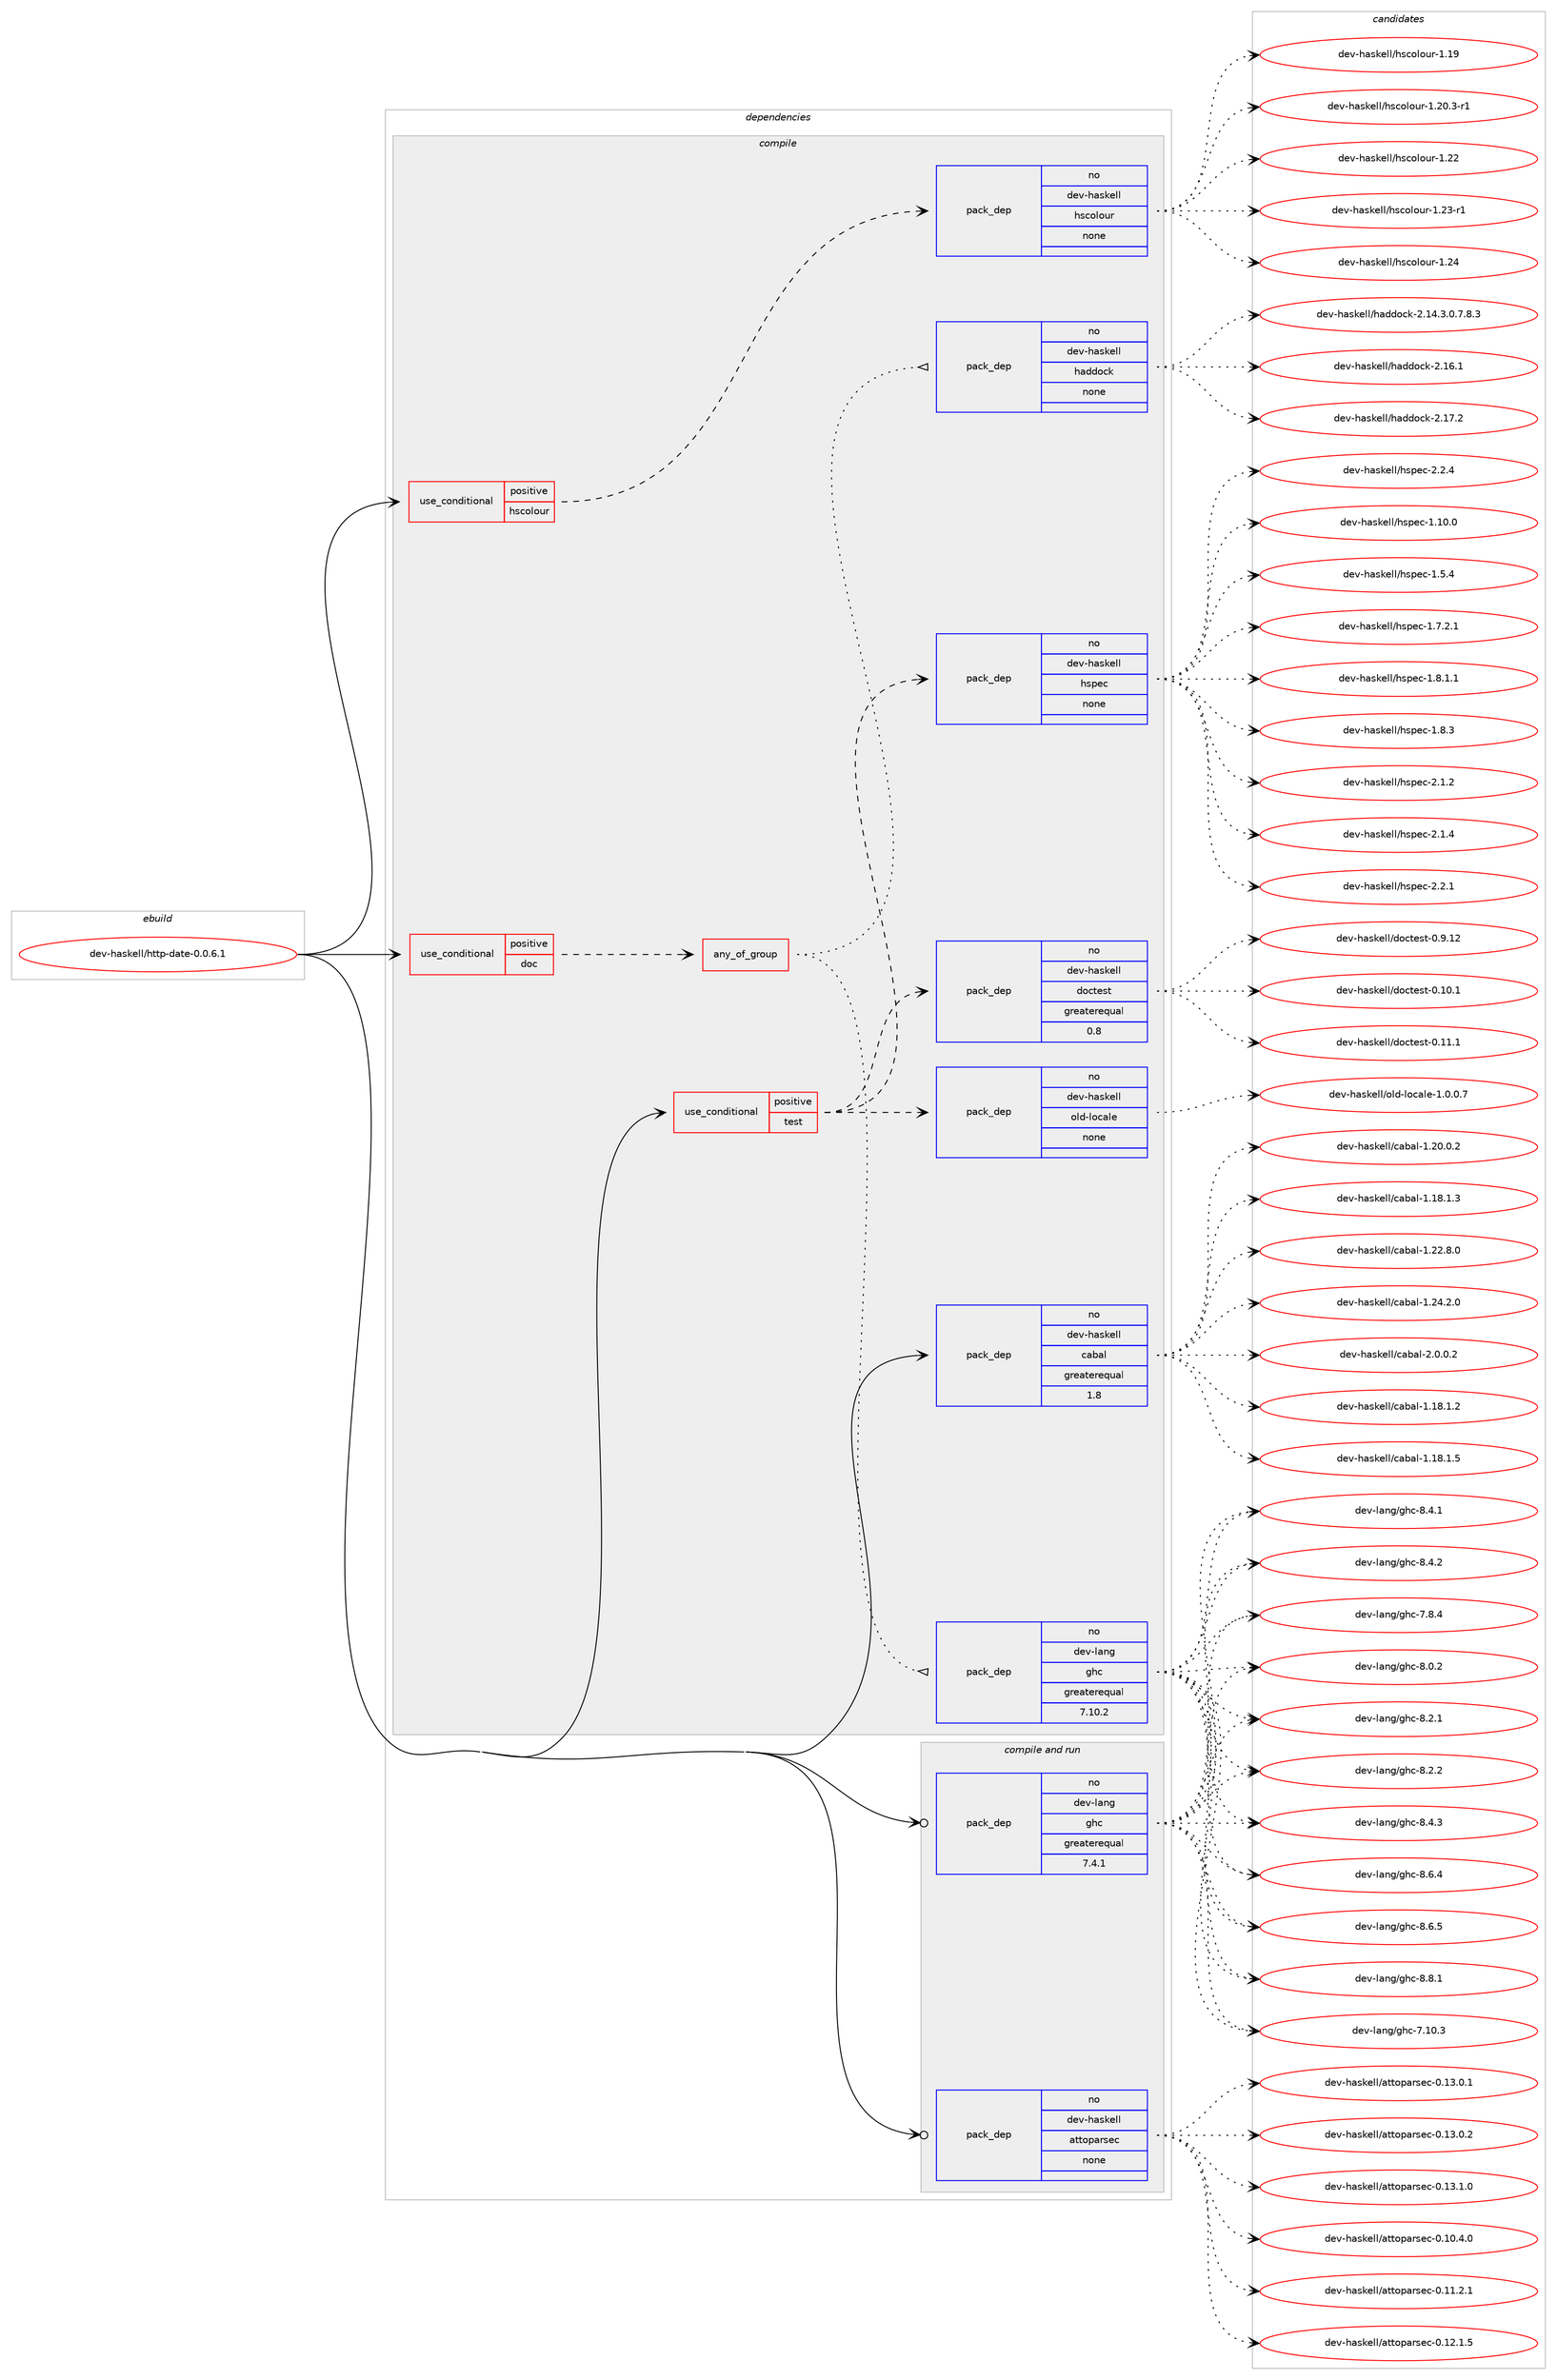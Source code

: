 digraph prolog {

# *************
# Graph options
# *************

newrank=true;
concentrate=true;
compound=true;
graph [rankdir=LR,fontname=Helvetica,fontsize=10,ranksep=1.5];#, ranksep=2.5, nodesep=0.2];
edge  [arrowhead=vee];
node  [fontname=Helvetica,fontsize=10];

# **********
# The ebuild
# **********

subgraph cluster_leftcol {
color=gray;
rank=same;
label=<<i>ebuild</i>>;
id [label="dev-haskell/http-date-0.0.6.1", color=red, width=4, href="../dev-haskell/http-date-0.0.6.1.svg"];
}

# ****************
# The dependencies
# ****************

subgraph cluster_midcol {
color=gray;
label=<<i>dependencies</i>>;
subgraph cluster_compile {
fillcolor="#eeeeee";
style=filled;
label=<<i>compile</i>>;
subgraph cond126330 {
dependency536511 [label=<<TABLE BORDER="0" CELLBORDER="1" CELLSPACING="0" CELLPADDING="4"><TR><TD ROWSPAN="3" CELLPADDING="10">use_conditional</TD></TR><TR><TD>positive</TD></TR><TR><TD>doc</TD></TR></TABLE>>, shape=none, color=red];
subgraph any10060 {
dependency536512 [label=<<TABLE BORDER="0" CELLBORDER="1" CELLSPACING="0" CELLPADDING="4"><TR><TD CELLPADDING="10">any_of_group</TD></TR></TABLE>>, shape=none, color=red];subgraph pack399764 {
dependency536513 [label=<<TABLE BORDER="0" CELLBORDER="1" CELLSPACING="0" CELLPADDING="4" WIDTH="220"><TR><TD ROWSPAN="6" CELLPADDING="30">pack_dep</TD></TR><TR><TD WIDTH="110">no</TD></TR><TR><TD>dev-haskell</TD></TR><TR><TD>haddock</TD></TR><TR><TD>none</TD></TR><TR><TD></TD></TR></TABLE>>, shape=none, color=blue];
}
dependency536512:e -> dependency536513:w [weight=20,style="dotted",arrowhead="oinv"];
subgraph pack399765 {
dependency536514 [label=<<TABLE BORDER="0" CELLBORDER="1" CELLSPACING="0" CELLPADDING="4" WIDTH="220"><TR><TD ROWSPAN="6" CELLPADDING="30">pack_dep</TD></TR><TR><TD WIDTH="110">no</TD></TR><TR><TD>dev-lang</TD></TR><TR><TD>ghc</TD></TR><TR><TD>greaterequal</TD></TR><TR><TD>7.10.2</TD></TR></TABLE>>, shape=none, color=blue];
}
dependency536512:e -> dependency536514:w [weight=20,style="dotted",arrowhead="oinv"];
}
dependency536511:e -> dependency536512:w [weight=20,style="dashed",arrowhead="vee"];
}
id:e -> dependency536511:w [weight=20,style="solid",arrowhead="vee"];
subgraph cond126331 {
dependency536515 [label=<<TABLE BORDER="0" CELLBORDER="1" CELLSPACING="0" CELLPADDING="4"><TR><TD ROWSPAN="3" CELLPADDING="10">use_conditional</TD></TR><TR><TD>positive</TD></TR><TR><TD>hscolour</TD></TR></TABLE>>, shape=none, color=red];
subgraph pack399766 {
dependency536516 [label=<<TABLE BORDER="0" CELLBORDER="1" CELLSPACING="0" CELLPADDING="4" WIDTH="220"><TR><TD ROWSPAN="6" CELLPADDING="30">pack_dep</TD></TR><TR><TD WIDTH="110">no</TD></TR><TR><TD>dev-haskell</TD></TR><TR><TD>hscolour</TD></TR><TR><TD>none</TD></TR><TR><TD></TD></TR></TABLE>>, shape=none, color=blue];
}
dependency536515:e -> dependency536516:w [weight=20,style="dashed",arrowhead="vee"];
}
id:e -> dependency536515:w [weight=20,style="solid",arrowhead="vee"];
subgraph cond126332 {
dependency536517 [label=<<TABLE BORDER="0" CELLBORDER="1" CELLSPACING="0" CELLPADDING="4"><TR><TD ROWSPAN="3" CELLPADDING="10">use_conditional</TD></TR><TR><TD>positive</TD></TR><TR><TD>test</TD></TR></TABLE>>, shape=none, color=red];
subgraph pack399767 {
dependency536518 [label=<<TABLE BORDER="0" CELLBORDER="1" CELLSPACING="0" CELLPADDING="4" WIDTH="220"><TR><TD ROWSPAN="6" CELLPADDING="30">pack_dep</TD></TR><TR><TD WIDTH="110">no</TD></TR><TR><TD>dev-haskell</TD></TR><TR><TD>doctest</TD></TR><TR><TD>greaterequal</TD></TR><TR><TD>0.8</TD></TR></TABLE>>, shape=none, color=blue];
}
dependency536517:e -> dependency536518:w [weight=20,style="dashed",arrowhead="vee"];
subgraph pack399768 {
dependency536519 [label=<<TABLE BORDER="0" CELLBORDER="1" CELLSPACING="0" CELLPADDING="4" WIDTH="220"><TR><TD ROWSPAN="6" CELLPADDING="30">pack_dep</TD></TR><TR><TD WIDTH="110">no</TD></TR><TR><TD>dev-haskell</TD></TR><TR><TD>hspec</TD></TR><TR><TD>none</TD></TR><TR><TD></TD></TR></TABLE>>, shape=none, color=blue];
}
dependency536517:e -> dependency536519:w [weight=20,style="dashed",arrowhead="vee"];
subgraph pack399769 {
dependency536520 [label=<<TABLE BORDER="0" CELLBORDER="1" CELLSPACING="0" CELLPADDING="4" WIDTH="220"><TR><TD ROWSPAN="6" CELLPADDING="30">pack_dep</TD></TR><TR><TD WIDTH="110">no</TD></TR><TR><TD>dev-haskell</TD></TR><TR><TD>old-locale</TD></TR><TR><TD>none</TD></TR><TR><TD></TD></TR></TABLE>>, shape=none, color=blue];
}
dependency536517:e -> dependency536520:w [weight=20,style="dashed",arrowhead="vee"];
}
id:e -> dependency536517:w [weight=20,style="solid",arrowhead="vee"];
subgraph pack399770 {
dependency536521 [label=<<TABLE BORDER="0" CELLBORDER="1" CELLSPACING="0" CELLPADDING="4" WIDTH="220"><TR><TD ROWSPAN="6" CELLPADDING="30">pack_dep</TD></TR><TR><TD WIDTH="110">no</TD></TR><TR><TD>dev-haskell</TD></TR><TR><TD>cabal</TD></TR><TR><TD>greaterequal</TD></TR><TR><TD>1.8</TD></TR></TABLE>>, shape=none, color=blue];
}
id:e -> dependency536521:w [weight=20,style="solid",arrowhead="vee"];
}
subgraph cluster_compileandrun {
fillcolor="#eeeeee";
style=filled;
label=<<i>compile and run</i>>;
subgraph pack399771 {
dependency536522 [label=<<TABLE BORDER="0" CELLBORDER="1" CELLSPACING="0" CELLPADDING="4" WIDTH="220"><TR><TD ROWSPAN="6" CELLPADDING="30">pack_dep</TD></TR><TR><TD WIDTH="110">no</TD></TR><TR><TD>dev-haskell</TD></TR><TR><TD>attoparsec</TD></TR><TR><TD>none</TD></TR><TR><TD></TD></TR></TABLE>>, shape=none, color=blue];
}
id:e -> dependency536522:w [weight=20,style="solid",arrowhead="odotvee"];
subgraph pack399772 {
dependency536523 [label=<<TABLE BORDER="0" CELLBORDER="1" CELLSPACING="0" CELLPADDING="4" WIDTH="220"><TR><TD ROWSPAN="6" CELLPADDING="30">pack_dep</TD></TR><TR><TD WIDTH="110">no</TD></TR><TR><TD>dev-lang</TD></TR><TR><TD>ghc</TD></TR><TR><TD>greaterequal</TD></TR><TR><TD>7.4.1</TD></TR></TABLE>>, shape=none, color=blue];
}
id:e -> dependency536523:w [weight=20,style="solid",arrowhead="odotvee"];
}
subgraph cluster_run {
fillcolor="#eeeeee";
style=filled;
label=<<i>run</i>>;
}
}

# **************
# The candidates
# **************

subgraph cluster_choices {
rank=same;
color=gray;
label=<<i>candidates</i>>;

subgraph choice399764 {
color=black;
nodesep=1;
choice1001011184510497115107101108108471049710010011199107455046495246514648465546564651 [label="dev-haskell/haddock-2.14.3.0.7.8.3", color=red, width=4,href="../dev-haskell/haddock-2.14.3.0.7.8.3.svg"];
choice100101118451049711510710110810847104971001001119910745504649544649 [label="dev-haskell/haddock-2.16.1", color=red, width=4,href="../dev-haskell/haddock-2.16.1.svg"];
choice100101118451049711510710110810847104971001001119910745504649554650 [label="dev-haskell/haddock-2.17.2", color=red, width=4,href="../dev-haskell/haddock-2.17.2.svg"];
dependency536513:e -> choice1001011184510497115107101108108471049710010011199107455046495246514648465546564651:w [style=dotted,weight="100"];
dependency536513:e -> choice100101118451049711510710110810847104971001001119910745504649544649:w [style=dotted,weight="100"];
dependency536513:e -> choice100101118451049711510710110810847104971001001119910745504649554650:w [style=dotted,weight="100"];
}
subgraph choice399765 {
color=black;
nodesep=1;
choice1001011184510897110103471031049945554649484651 [label="dev-lang/ghc-7.10.3", color=red, width=4,href="../dev-lang/ghc-7.10.3.svg"];
choice10010111845108971101034710310499455546564652 [label="dev-lang/ghc-7.8.4", color=red, width=4,href="../dev-lang/ghc-7.8.4.svg"];
choice10010111845108971101034710310499455646484650 [label="dev-lang/ghc-8.0.2", color=red, width=4,href="../dev-lang/ghc-8.0.2.svg"];
choice10010111845108971101034710310499455646504649 [label="dev-lang/ghc-8.2.1", color=red, width=4,href="../dev-lang/ghc-8.2.1.svg"];
choice10010111845108971101034710310499455646504650 [label="dev-lang/ghc-8.2.2", color=red, width=4,href="../dev-lang/ghc-8.2.2.svg"];
choice10010111845108971101034710310499455646524649 [label="dev-lang/ghc-8.4.1", color=red, width=4,href="../dev-lang/ghc-8.4.1.svg"];
choice10010111845108971101034710310499455646524650 [label="dev-lang/ghc-8.4.2", color=red, width=4,href="../dev-lang/ghc-8.4.2.svg"];
choice10010111845108971101034710310499455646524651 [label="dev-lang/ghc-8.4.3", color=red, width=4,href="../dev-lang/ghc-8.4.3.svg"];
choice10010111845108971101034710310499455646544652 [label="dev-lang/ghc-8.6.4", color=red, width=4,href="../dev-lang/ghc-8.6.4.svg"];
choice10010111845108971101034710310499455646544653 [label="dev-lang/ghc-8.6.5", color=red, width=4,href="../dev-lang/ghc-8.6.5.svg"];
choice10010111845108971101034710310499455646564649 [label="dev-lang/ghc-8.8.1", color=red, width=4,href="../dev-lang/ghc-8.8.1.svg"];
dependency536514:e -> choice1001011184510897110103471031049945554649484651:w [style=dotted,weight="100"];
dependency536514:e -> choice10010111845108971101034710310499455546564652:w [style=dotted,weight="100"];
dependency536514:e -> choice10010111845108971101034710310499455646484650:w [style=dotted,weight="100"];
dependency536514:e -> choice10010111845108971101034710310499455646504649:w [style=dotted,weight="100"];
dependency536514:e -> choice10010111845108971101034710310499455646504650:w [style=dotted,weight="100"];
dependency536514:e -> choice10010111845108971101034710310499455646524649:w [style=dotted,weight="100"];
dependency536514:e -> choice10010111845108971101034710310499455646524650:w [style=dotted,weight="100"];
dependency536514:e -> choice10010111845108971101034710310499455646524651:w [style=dotted,weight="100"];
dependency536514:e -> choice10010111845108971101034710310499455646544652:w [style=dotted,weight="100"];
dependency536514:e -> choice10010111845108971101034710310499455646544653:w [style=dotted,weight="100"];
dependency536514:e -> choice10010111845108971101034710310499455646564649:w [style=dotted,weight="100"];
}
subgraph choice399766 {
color=black;
nodesep=1;
choice100101118451049711510710110810847104115991111081111171144549464957 [label="dev-haskell/hscolour-1.19", color=red, width=4,href="../dev-haskell/hscolour-1.19.svg"];
choice10010111845104971151071011081084710411599111108111117114454946504846514511449 [label="dev-haskell/hscolour-1.20.3-r1", color=red, width=4,href="../dev-haskell/hscolour-1.20.3-r1.svg"];
choice100101118451049711510710110810847104115991111081111171144549465050 [label="dev-haskell/hscolour-1.22", color=red, width=4,href="../dev-haskell/hscolour-1.22.svg"];
choice1001011184510497115107101108108471041159911110811111711445494650514511449 [label="dev-haskell/hscolour-1.23-r1", color=red, width=4,href="../dev-haskell/hscolour-1.23-r1.svg"];
choice100101118451049711510710110810847104115991111081111171144549465052 [label="dev-haskell/hscolour-1.24", color=red, width=4,href="../dev-haskell/hscolour-1.24.svg"];
dependency536516:e -> choice100101118451049711510710110810847104115991111081111171144549464957:w [style=dotted,weight="100"];
dependency536516:e -> choice10010111845104971151071011081084710411599111108111117114454946504846514511449:w [style=dotted,weight="100"];
dependency536516:e -> choice100101118451049711510710110810847104115991111081111171144549465050:w [style=dotted,weight="100"];
dependency536516:e -> choice1001011184510497115107101108108471041159911110811111711445494650514511449:w [style=dotted,weight="100"];
dependency536516:e -> choice100101118451049711510710110810847104115991111081111171144549465052:w [style=dotted,weight="100"];
}
subgraph choice399767 {
color=black;
nodesep=1;
choice1001011184510497115107101108108471001119911610111511645484649484649 [label="dev-haskell/doctest-0.10.1", color=red, width=4,href="../dev-haskell/doctest-0.10.1.svg"];
choice1001011184510497115107101108108471001119911610111511645484649494649 [label="dev-haskell/doctest-0.11.1", color=red, width=4,href="../dev-haskell/doctest-0.11.1.svg"];
choice1001011184510497115107101108108471001119911610111511645484657464950 [label="dev-haskell/doctest-0.9.12", color=red, width=4,href="../dev-haskell/doctest-0.9.12.svg"];
dependency536518:e -> choice1001011184510497115107101108108471001119911610111511645484649484649:w [style=dotted,weight="100"];
dependency536518:e -> choice1001011184510497115107101108108471001119911610111511645484649494649:w [style=dotted,weight="100"];
dependency536518:e -> choice1001011184510497115107101108108471001119911610111511645484657464950:w [style=dotted,weight="100"];
}
subgraph choice399768 {
color=black;
nodesep=1;
choice1001011184510497115107101108108471041151121019945494649484648 [label="dev-haskell/hspec-1.10.0", color=red, width=4,href="../dev-haskell/hspec-1.10.0.svg"];
choice10010111845104971151071011081084710411511210199454946534652 [label="dev-haskell/hspec-1.5.4", color=red, width=4,href="../dev-haskell/hspec-1.5.4.svg"];
choice100101118451049711510710110810847104115112101994549465546504649 [label="dev-haskell/hspec-1.7.2.1", color=red, width=4,href="../dev-haskell/hspec-1.7.2.1.svg"];
choice100101118451049711510710110810847104115112101994549465646494649 [label="dev-haskell/hspec-1.8.1.1", color=red, width=4,href="../dev-haskell/hspec-1.8.1.1.svg"];
choice10010111845104971151071011081084710411511210199454946564651 [label="dev-haskell/hspec-1.8.3", color=red, width=4,href="../dev-haskell/hspec-1.8.3.svg"];
choice10010111845104971151071011081084710411511210199455046494650 [label="dev-haskell/hspec-2.1.2", color=red, width=4,href="../dev-haskell/hspec-2.1.2.svg"];
choice10010111845104971151071011081084710411511210199455046494652 [label="dev-haskell/hspec-2.1.4", color=red, width=4,href="../dev-haskell/hspec-2.1.4.svg"];
choice10010111845104971151071011081084710411511210199455046504649 [label="dev-haskell/hspec-2.2.1", color=red, width=4,href="../dev-haskell/hspec-2.2.1.svg"];
choice10010111845104971151071011081084710411511210199455046504652 [label="dev-haskell/hspec-2.2.4", color=red, width=4,href="../dev-haskell/hspec-2.2.4.svg"];
dependency536519:e -> choice1001011184510497115107101108108471041151121019945494649484648:w [style=dotted,weight="100"];
dependency536519:e -> choice10010111845104971151071011081084710411511210199454946534652:w [style=dotted,weight="100"];
dependency536519:e -> choice100101118451049711510710110810847104115112101994549465546504649:w [style=dotted,weight="100"];
dependency536519:e -> choice100101118451049711510710110810847104115112101994549465646494649:w [style=dotted,weight="100"];
dependency536519:e -> choice10010111845104971151071011081084710411511210199454946564651:w [style=dotted,weight="100"];
dependency536519:e -> choice10010111845104971151071011081084710411511210199455046494650:w [style=dotted,weight="100"];
dependency536519:e -> choice10010111845104971151071011081084710411511210199455046494652:w [style=dotted,weight="100"];
dependency536519:e -> choice10010111845104971151071011081084710411511210199455046504649:w [style=dotted,weight="100"];
dependency536519:e -> choice10010111845104971151071011081084710411511210199455046504652:w [style=dotted,weight="100"];
}
subgraph choice399769 {
color=black;
nodesep=1;
choice1001011184510497115107101108108471111081004510811199971081014549464846484655 [label="dev-haskell/old-locale-1.0.0.7", color=red, width=4,href="../dev-haskell/old-locale-1.0.0.7.svg"];
dependency536520:e -> choice1001011184510497115107101108108471111081004510811199971081014549464846484655:w [style=dotted,weight="100"];
}
subgraph choice399770 {
color=black;
nodesep=1;
choice10010111845104971151071011081084799979897108454946495646494650 [label="dev-haskell/cabal-1.18.1.2", color=red, width=4,href="../dev-haskell/cabal-1.18.1.2.svg"];
choice10010111845104971151071011081084799979897108454946495646494651 [label="dev-haskell/cabal-1.18.1.3", color=red, width=4,href="../dev-haskell/cabal-1.18.1.3.svg"];
choice10010111845104971151071011081084799979897108454946495646494653 [label="dev-haskell/cabal-1.18.1.5", color=red, width=4,href="../dev-haskell/cabal-1.18.1.5.svg"];
choice10010111845104971151071011081084799979897108454946504846484650 [label="dev-haskell/cabal-1.20.0.2", color=red, width=4,href="../dev-haskell/cabal-1.20.0.2.svg"];
choice10010111845104971151071011081084799979897108454946505046564648 [label="dev-haskell/cabal-1.22.8.0", color=red, width=4,href="../dev-haskell/cabal-1.22.8.0.svg"];
choice10010111845104971151071011081084799979897108454946505246504648 [label="dev-haskell/cabal-1.24.2.0", color=red, width=4,href="../dev-haskell/cabal-1.24.2.0.svg"];
choice100101118451049711510710110810847999798971084550464846484650 [label="dev-haskell/cabal-2.0.0.2", color=red, width=4,href="../dev-haskell/cabal-2.0.0.2.svg"];
dependency536521:e -> choice10010111845104971151071011081084799979897108454946495646494650:w [style=dotted,weight="100"];
dependency536521:e -> choice10010111845104971151071011081084799979897108454946495646494651:w [style=dotted,weight="100"];
dependency536521:e -> choice10010111845104971151071011081084799979897108454946495646494653:w [style=dotted,weight="100"];
dependency536521:e -> choice10010111845104971151071011081084799979897108454946504846484650:w [style=dotted,weight="100"];
dependency536521:e -> choice10010111845104971151071011081084799979897108454946505046564648:w [style=dotted,weight="100"];
dependency536521:e -> choice10010111845104971151071011081084799979897108454946505246504648:w [style=dotted,weight="100"];
dependency536521:e -> choice100101118451049711510710110810847999798971084550464846484650:w [style=dotted,weight="100"];
}
subgraph choice399771 {
color=black;
nodesep=1;
choice100101118451049711510710110810847971161161111129711411510199454846494846524648 [label="dev-haskell/attoparsec-0.10.4.0", color=red, width=4,href="../dev-haskell/attoparsec-0.10.4.0.svg"];
choice100101118451049711510710110810847971161161111129711411510199454846494946504649 [label="dev-haskell/attoparsec-0.11.2.1", color=red, width=4,href="../dev-haskell/attoparsec-0.11.2.1.svg"];
choice100101118451049711510710110810847971161161111129711411510199454846495046494653 [label="dev-haskell/attoparsec-0.12.1.5", color=red, width=4,href="../dev-haskell/attoparsec-0.12.1.5.svg"];
choice100101118451049711510710110810847971161161111129711411510199454846495146484649 [label="dev-haskell/attoparsec-0.13.0.1", color=red, width=4,href="../dev-haskell/attoparsec-0.13.0.1.svg"];
choice100101118451049711510710110810847971161161111129711411510199454846495146484650 [label="dev-haskell/attoparsec-0.13.0.2", color=red, width=4,href="../dev-haskell/attoparsec-0.13.0.2.svg"];
choice100101118451049711510710110810847971161161111129711411510199454846495146494648 [label="dev-haskell/attoparsec-0.13.1.0", color=red, width=4,href="../dev-haskell/attoparsec-0.13.1.0.svg"];
dependency536522:e -> choice100101118451049711510710110810847971161161111129711411510199454846494846524648:w [style=dotted,weight="100"];
dependency536522:e -> choice100101118451049711510710110810847971161161111129711411510199454846494946504649:w [style=dotted,weight="100"];
dependency536522:e -> choice100101118451049711510710110810847971161161111129711411510199454846495046494653:w [style=dotted,weight="100"];
dependency536522:e -> choice100101118451049711510710110810847971161161111129711411510199454846495146484649:w [style=dotted,weight="100"];
dependency536522:e -> choice100101118451049711510710110810847971161161111129711411510199454846495146484650:w [style=dotted,weight="100"];
dependency536522:e -> choice100101118451049711510710110810847971161161111129711411510199454846495146494648:w [style=dotted,weight="100"];
}
subgraph choice399772 {
color=black;
nodesep=1;
choice1001011184510897110103471031049945554649484651 [label="dev-lang/ghc-7.10.3", color=red, width=4,href="../dev-lang/ghc-7.10.3.svg"];
choice10010111845108971101034710310499455546564652 [label="dev-lang/ghc-7.8.4", color=red, width=4,href="../dev-lang/ghc-7.8.4.svg"];
choice10010111845108971101034710310499455646484650 [label="dev-lang/ghc-8.0.2", color=red, width=4,href="../dev-lang/ghc-8.0.2.svg"];
choice10010111845108971101034710310499455646504649 [label="dev-lang/ghc-8.2.1", color=red, width=4,href="../dev-lang/ghc-8.2.1.svg"];
choice10010111845108971101034710310499455646504650 [label="dev-lang/ghc-8.2.2", color=red, width=4,href="../dev-lang/ghc-8.2.2.svg"];
choice10010111845108971101034710310499455646524649 [label="dev-lang/ghc-8.4.1", color=red, width=4,href="../dev-lang/ghc-8.4.1.svg"];
choice10010111845108971101034710310499455646524650 [label="dev-lang/ghc-8.4.2", color=red, width=4,href="../dev-lang/ghc-8.4.2.svg"];
choice10010111845108971101034710310499455646524651 [label="dev-lang/ghc-8.4.3", color=red, width=4,href="../dev-lang/ghc-8.4.3.svg"];
choice10010111845108971101034710310499455646544652 [label="dev-lang/ghc-8.6.4", color=red, width=4,href="../dev-lang/ghc-8.6.4.svg"];
choice10010111845108971101034710310499455646544653 [label="dev-lang/ghc-8.6.5", color=red, width=4,href="../dev-lang/ghc-8.6.5.svg"];
choice10010111845108971101034710310499455646564649 [label="dev-lang/ghc-8.8.1", color=red, width=4,href="../dev-lang/ghc-8.8.1.svg"];
dependency536523:e -> choice1001011184510897110103471031049945554649484651:w [style=dotted,weight="100"];
dependency536523:e -> choice10010111845108971101034710310499455546564652:w [style=dotted,weight="100"];
dependency536523:e -> choice10010111845108971101034710310499455646484650:w [style=dotted,weight="100"];
dependency536523:e -> choice10010111845108971101034710310499455646504649:w [style=dotted,weight="100"];
dependency536523:e -> choice10010111845108971101034710310499455646504650:w [style=dotted,weight="100"];
dependency536523:e -> choice10010111845108971101034710310499455646524649:w [style=dotted,weight="100"];
dependency536523:e -> choice10010111845108971101034710310499455646524650:w [style=dotted,weight="100"];
dependency536523:e -> choice10010111845108971101034710310499455646524651:w [style=dotted,weight="100"];
dependency536523:e -> choice10010111845108971101034710310499455646544652:w [style=dotted,weight="100"];
dependency536523:e -> choice10010111845108971101034710310499455646544653:w [style=dotted,weight="100"];
dependency536523:e -> choice10010111845108971101034710310499455646564649:w [style=dotted,weight="100"];
}
}

}
